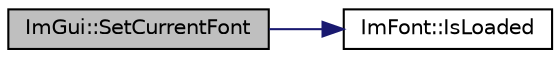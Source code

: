 digraph "ImGui::SetCurrentFont"
{
 // LATEX_PDF_SIZE
  edge [fontname="Helvetica",fontsize="10",labelfontname="Helvetica",labelfontsize="10"];
  node [fontname="Helvetica",fontsize="10",shape=record];
  rankdir="LR";
  Node1 [label="ImGui::SetCurrentFont",height=0.2,width=0.4,color="black", fillcolor="grey75", style="filled", fontcolor="black",tooltip=" "];
  Node1 -> Node2 [color="midnightblue",fontsize="10",style="solid"];
  Node2 [label="ImFont::IsLoaded",height=0.2,width=0.4,color="black", fillcolor="white", style="filled",URL="$struct_im_font.html#a97dafa61cc94e84be396d69b0d42b1ce",tooltip=" "];
}
